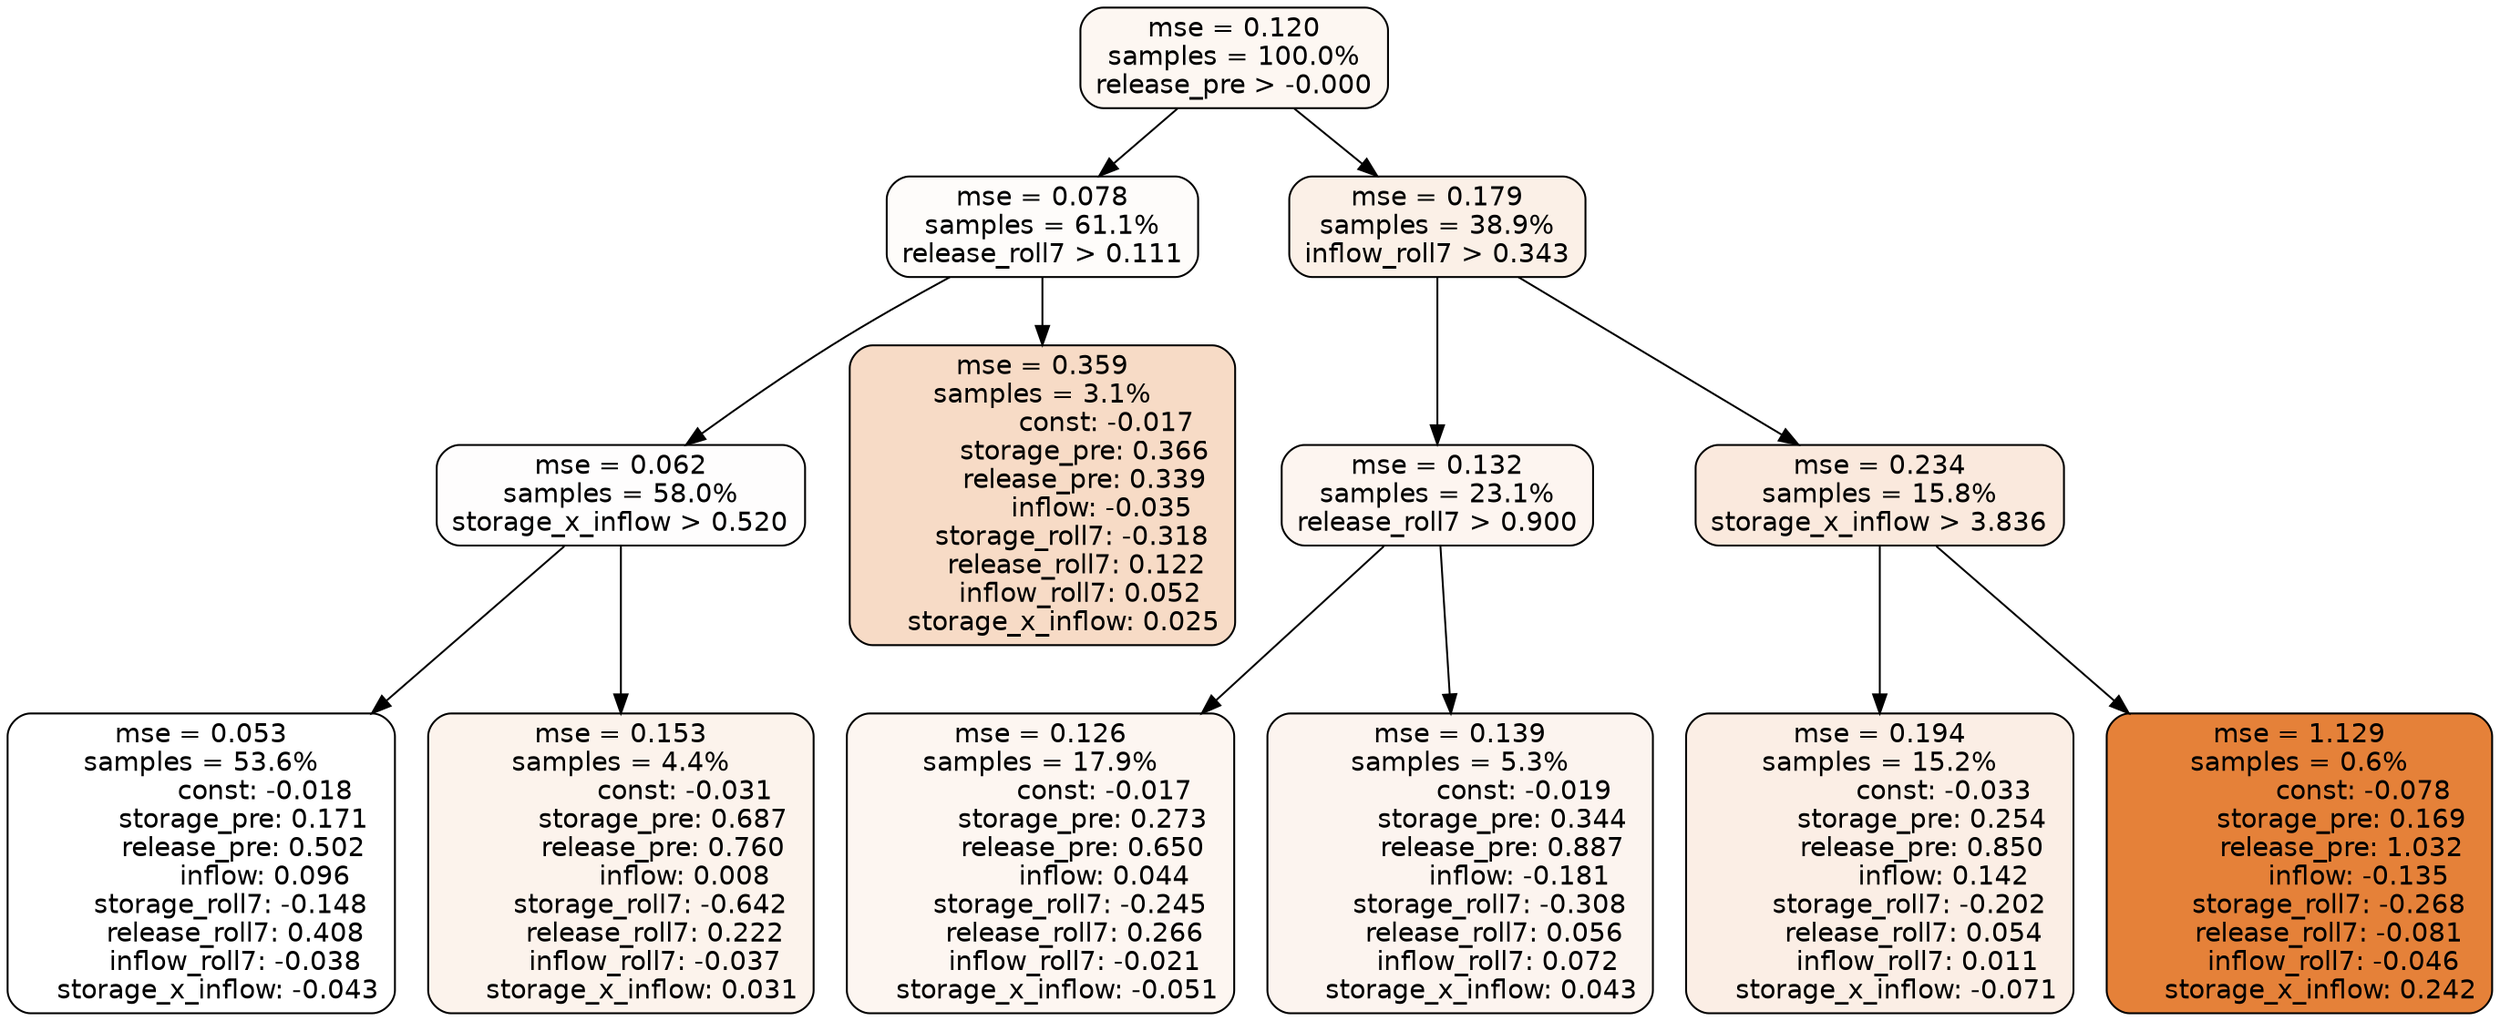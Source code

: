 digraph tree {
node [shape=rectangle, style="filled, rounded", color="black", fontname=helvetica] ;
edge [fontname=helvetica] ;
	"0" [label="mse = 0.120
samples = 100.0%
release_pre > -0.000", fillcolor="#fdf7f2"]
	"1" [label="mse = 0.078
samples = 61.1%
release_roll7 > 0.111", fillcolor="#fefcfa"]
	"6" [label="mse = 0.179
samples = 38.9%
inflow_roll7 > 0.343", fillcolor="#fbf0e7"]
	"2" [label="mse = 0.062
samples = 58.0%
storage_x_inflow > 0.520", fillcolor="#fefdfd"]
	"5" [label="mse = 0.359
samples = 3.1%
               const: -0.017
          storage_pre: 0.366
          release_pre: 0.339
              inflow: -0.035
       storage_roll7: -0.318
        release_roll7: 0.122
         inflow_roll7: 0.052
     storage_x_inflow: 0.025", fillcolor="#f7dbc6"]
	"7" [label="mse = 0.132
samples = 23.1%
release_roll7 > 0.900", fillcolor="#fdf5f0"]
	"10" [label="mse = 0.234
samples = 15.8%
storage_x_inflow > 3.836", fillcolor="#fae9dd"]
	"3" [label="mse = 0.053
samples = 53.6%
               const: -0.018
          storage_pre: 0.171
          release_pre: 0.502
               inflow: 0.096
       storage_roll7: -0.148
        release_roll7: 0.408
        inflow_roll7: -0.038
    storage_x_inflow: -0.043", fillcolor="#ffffff"]
	"4" [label="mse = 0.153
samples = 4.4%
               const: -0.031
          storage_pre: 0.687
          release_pre: 0.760
               inflow: 0.008
       storage_roll7: -0.642
        release_roll7: 0.222
        inflow_roll7: -0.037
     storage_x_inflow: 0.031", fillcolor="#fcf3ec"]
	"8" [label="mse = 0.126
samples = 17.9%
               const: -0.017
          storage_pre: 0.273
          release_pre: 0.650
               inflow: 0.044
       storage_roll7: -0.245
        release_roll7: 0.266
        inflow_roll7: -0.021
    storage_x_inflow: -0.051", fillcolor="#fdf6f1"]
	"9" [label="mse = 0.139
samples = 5.3%
               const: -0.019
          storage_pre: 0.344
          release_pre: 0.887
              inflow: -0.181
       storage_roll7: -0.308
        release_roll7: 0.056
         inflow_roll7: 0.072
     storage_x_inflow: 0.043", fillcolor="#fcf4ef"]
	"11" [label="mse = 0.194
samples = 15.2%
               const: -0.033
          storage_pre: 0.254
          release_pre: 0.850
               inflow: 0.142
       storage_roll7: -0.202
        release_roll7: 0.054
         inflow_roll7: 0.011
    storage_x_inflow: -0.071", fillcolor="#fbeee5"]
	"12" [label="mse = 1.129
samples = 0.6%
               const: -0.078
          storage_pre: 0.169
          release_pre: 1.032
              inflow: -0.135
       storage_roll7: -0.268
       release_roll7: -0.081
        inflow_roll7: -0.046
     storage_x_inflow: 0.242", fillcolor="#e58139"]

	"0" -> "1"
	"0" -> "6"
	"1" -> "2"
	"1" -> "5"
	"6" -> "7"
	"6" -> "10"
	"2" -> "3"
	"2" -> "4"
	"7" -> "8"
	"7" -> "9"
	"10" -> "11"
	"10" -> "12"
}